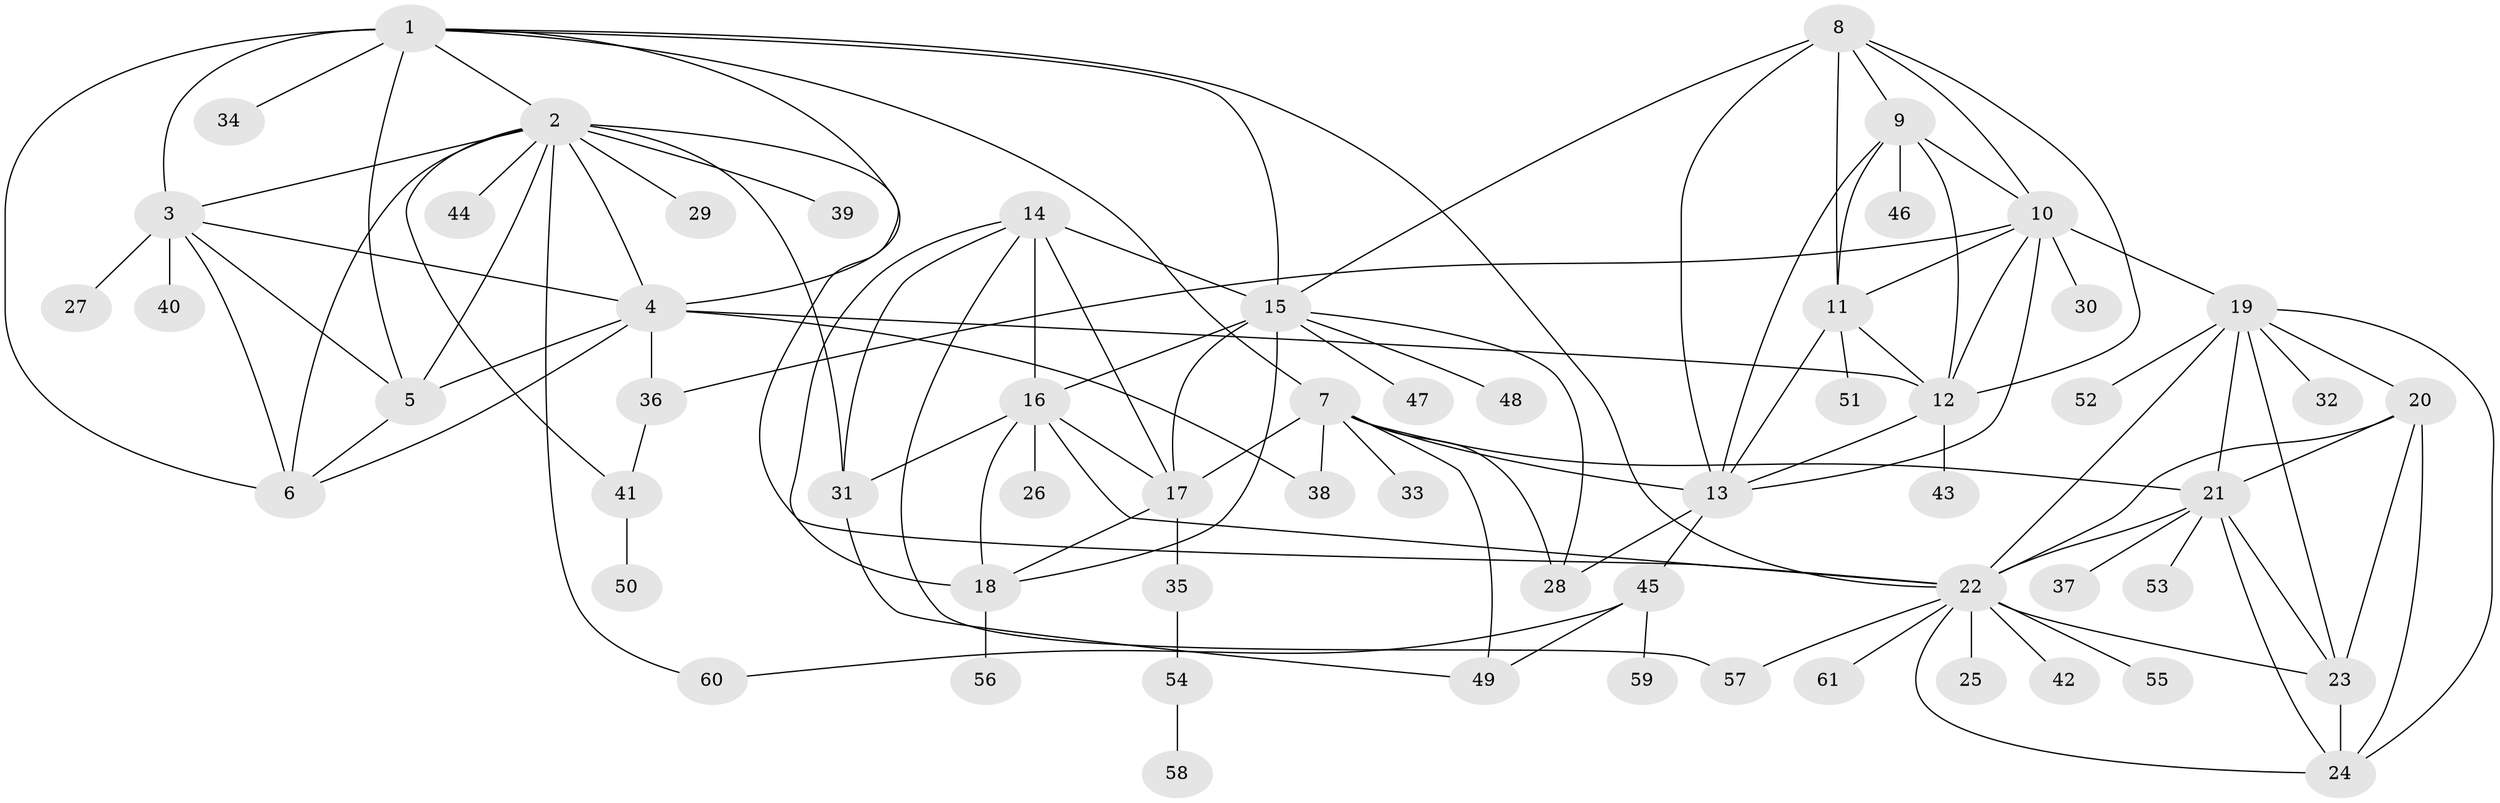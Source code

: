 // original degree distribution, {8: 0.049586776859504134, 13: 0.008264462809917356, 11: 0.024793388429752067, 9: 0.03305785123966942, 6: 0.04132231404958678, 7: 0.049586776859504134, 12: 0.008264462809917356, 5: 0.024793388429752067, 10: 0.008264462809917356, 14: 0.008264462809917356, 1: 0.5206611570247934, 2: 0.18181818181818182, 3: 0.03305785123966942, 4: 0.008264462809917356}
// Generated by graph-tools (version 1.1) at 2025/37/03/09/25 02:37:26]
// undirected, 61 vertices, 114 edges
graph export_dot {
graph [start="1"]
  node [color=gray90,style=filled];
  1;
  2;
  3;
  4;
  5;
  6;
  7;
  8;
  9;
  10;
  11;
  12;
  13;
  14;
  15;
  16;
  17;
  18;
  19;
  20;
  21;
  22;
  23;
  24;
  25;
  26;
  27;
  28;
  29;
  30;
  31;
  32;
  33;
  34;
  35;
  36;
  37;
  38;
  39;
  40;
  41;
  42;
  43;
  44;
  45;
  46;
  47;
  48;
  49;
  50;
  51;
  52;
  53;
  54;
  55;
  56;
  57;
  58;
  59;
  60;
  61;
  1 -- 2 [weight=1.0];
  1 -- 3 [weight=1.0];
  1 -- 4 [weight=1.0];
  1 -- 5 [weight=1.0];
  1 -- 6 [weight=2.0];
  1 -- 7 [weight=1.0];
  1 -- 15 [weight=1.0];
  1 -- 22 [weight=1.0];
  1 -- 34 [weight=1.0];
  2 -- 3 [weight=1.0];
  2 -- 4 [weight=1.0];
  2 -- 5 [weight=1.0];
  2 -- 6 [weight=1.0];
  2 -- 22 [weight=1.0];
  2 -- 29 [weight=1.0];
  2 -- 31 [weight=1.0];
  2 -- 39 [weight=1.0];
  2 -- 41 [weight=1.0];
  2 -- 44 [weight=1.0];
  2 -- 60 [weight=1.0];
  3 -- 4 [weight=1.0];
  3 -- 5 [weight=1.0];
  3 -- 6 [weight=1.0];
  3 -- 27 [weight=1.0];
  3 -- 40 [weight=4.0];
  4 -- 5 [weight=1.0];
  4 -- 6 [weight=1.0];
  4 -- 12 [weight=1.0];
  4 -- 36 [weight=1.0];
  4 -- 38 [weight=1.0];
  5 -- 6 [weight=1.0];
  7 -- 13 [weight=1.0];
  7 -- 17 [weight=1.0];
  7 -- 21 [weight=1.0];
  7 -- 28 [weight=5.0];
  7 -- 33 [weight=1.0];
  7 -- 38 [weight=2.0];
  7 -- 49 [weight=2.0];
  8 -- 9 [weight=1.0];
  8 -- 10 [weight=1.0];
  8 -- 11 [weight=1.0];
  8 -- 12 [weight=1.0];
  8 -- 13 [weight=1.0];
  8 -- 15 [weight=1.0];
  9 -- 10 [weight=1.0];
  9 -- 11 [weight=1.0];
  9 -- 12 [weight=1.0];
  9 -- 13 [weight=1.0];
  9 -- 46 [weight=2.0];
  10 -- 11 [weight=1.0];
  10 -- 12 [weight=1.0];
  10 -- 13 [weight=1.0];
  10 -- 19 [weight=1.0];
  10 -- 30 [weight=1.0];
  10 -- 36 [weight=4.0];
  11 -- 12 [weight=1.0];
  11 -- 13 [weight=1.0];
  11 -- 51 [weight=1.0];
  12 -- 13 [weight=1.0];
  12 -- 43 [weight=1.0];
  13 -- 28 [weight=1.0];
  13 -- 45 [weight=1.0];
  14 -- 15 [weight=2.0];
  14 -- 16 [weight=2.0];
  14 -- 17 [weight=2.0];
  14 -- 18 [weight=2.0];
  14 -- 31 [weight=1.0];
  14 -- 57 [weight=1.0];
  15 -- 16 [weight=1.0];
  15 -- 17 [weight=1.0];
  15 -- 18 [weight=1.0];
  15 -- 28 [weight=1.0];
  15 -- 47 [weight=1.0];
  15 -- 48 [weight=1.0];
  16 -- 17 [weight=1.0];
  16 -- 18 [weight=1.0];
  16 -- 22 [weight=1.0];
  16 -- 26 [weight=1.0];
  16 -- 31 [weight=1.0];
  17 -- 18 [weight=1.0];
  17 -- 35 [weight=1.0];
  18 -- 56 [weight=1.0];
  19 -- 20 [weight=1.0];
  19 -- 21 [weight=1.0];
  19 -- 22 [weight=1.0];
  19 -- 23 [weight=1.0];
  19 -- 24 [weight=1.0];
  19 -- 32 [weight=1.0];
  19 -- 52 [weight=1.0];
  20 -- 21 [weight=1.0];
  20 -- 22 [weight=1.0];
  20 -- 23 [weight=3.0];
  20 -- 24 [weight=1.0];
  21 -- 22 [weight=1.0];
  21 -- 23 [weight=1.0];
  21 -- 24 [weight=1.0];
  21 -- 37 [weight=1.0];
  21 -- 53 [weight=2.0];
  22 -- 23 [weight=1.0];
  22 -- 24 [weight=1.0];
  22 -- 25 [weight=1.0];
  22 -- 42 [weight=1.0];
  22 -- 55 [weight=1.0];
  22 -- 57 [weight=1.0];
  22 -- 61 [weight=1.0];
  23 -- 24 [weight=1.0];
  31 -- 49 [weight=1.0];
  35 -- 54 [weight=1.0];
  36 -- 41 [weight=1.0];
  41 -- 50 [weight=1.0];
  45 -- 49 [weight=1.0];
  45 -- 59 [weight=1.0];
  45 -- 60 [weight=1.0];
  54 -- 58 [weight=1.0];
}
